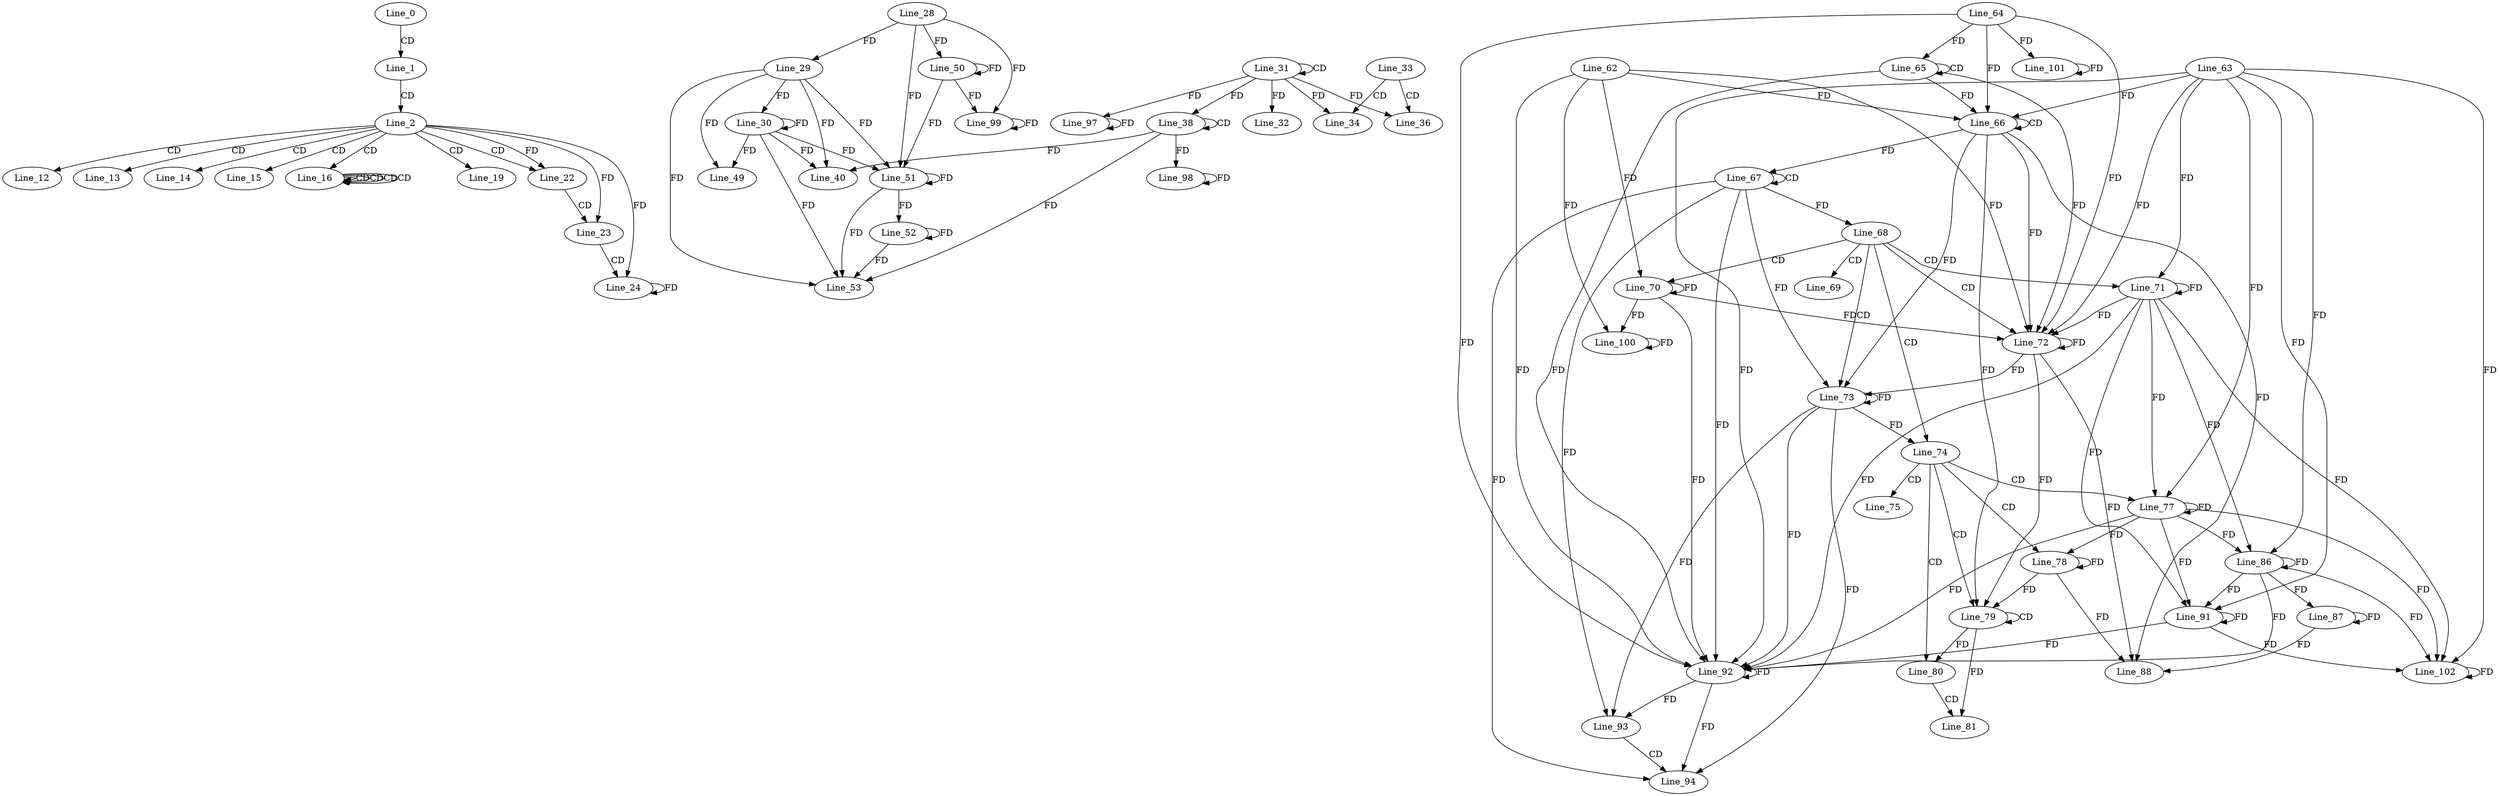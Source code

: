 digraph G {
  Line_0;
  Line_1;
  Line_2;
  Line_12;
  Line_13;
  Line_14;
  Line_15;
  Line_16;
  Line_16;
  Line_16;
  Line_16;
  Line_16;
  Line_16;
  Line_16;
  Line_16;
  Line_16;
  Line_19;
  Line_22;
  Line_22;
  Line_23;
  Line_23;
  Line_24;
  Line_28;
  Line_29;
  Line_29;
  Line_30;
  Line_30;
  Line_31;
  Line_31;
  Line_32;
  Line_33;
  Line_34;
  Line_36;
  Line_38;
  Line_38;
  Line_40;
  Line_40;
  Line_49;
  Line_50;
  Line_51;
  Line_51;
  Line_52;
  Line_52;
  Line_53;
  Line_53;
  Line_65;
  Line_65;
  Line_64;
  Line_66;
  Line_66;
  Line_63;
  Line_62;
  Line_67;
  Line_67;
  Line_67;
  Line_68;
  Line_69;
  Line_70;
  Line_71;
  Line_72;
  Line_72;
  Line_73;
  Line_73;
  Line_73;
  Line_74;
  Line_75;
  Line_77;
  Line_78;
  Line_78;
  Line_79;
  Line_79;
  Line_80;
  Line_80;
  Line_81;
  Line_86;
  Line_87;
  Line_87;
  Line_88;
  Line_91;
  Line_92;
  Line_92;
  Line_92;
  Line_93;
  Line_94;
  Line_97;
  Line_98;
  Line_99;
  Line_100;
  Line_101;
  Line_102;
  Line_0 -> Line_1 [ label="CD" ];
  Line_1 -> Line_2 [ label="CD" ];
  Line_2 -> Line_12 [ label="CD" ];
  Line_2 -> Line_13 [ label="CD" ];
  Line_2 -> Line_14 [ label="CD" ];
  Line_2 -> Line_15 [ label="CD" ];
  Line_2 -> Line_16 [ label="CD" ];
  Line_16 -> Line_16 [ label="CD" ];
  Line_16 -> Line_16 [ label="CD" ];
  Line_16 -> Line_16 [ label="CD" ];
  Line_16 -> Line_16 [ label="CD" ];
  Line_2 -> Line_19 [ label="CD" ];
  Line_2 -> Line_22 [ label="CD" ];
  Line_2 -> Line_22 [ label="FD" ];
  Line_22 -> Line_23 [ label="CD" ];
  Line_2 -> Line_23 [ label="FD" ];
  Line_23 -> Line_24 [ label="CD" ];
  Line_2 -> Line_24 [ label="FD" ];
  Line_24 -> Line_24 [ label="FD" ];
  Line_28 -> Line_29 [ label="FD" ];
  Line_29 -> Line_30 [ label="FD" ];
  Line_30 -> Line_30 [ label="FD" ];
  Line_31 -> Line_31 [ label="CD" ];
  Line_31 -> Line_32 [ label="FD" ];
  Line_33 -> Line_34 [ label="CD" ];
  Line_31 -> Line_34 [ label="FD" ];
  Line_33 -> Line_36 [ label="CD" ];
  Line_31 -> Line_36 [ label="FD" ];
  Line_38 -> Line_38 [ label="CD" ];
  Line_31 -> Line_38 [ label="FD" ];
  Line_38 -> Line_40 [ label="FD" ];
  Line_29 -> Line_40 [ label="FD" ];
  Line_30 -> Line_40 [ label="FD" ];
  Line_29 -> Line_49 [ label="FD" ];
  Line_30 -> Line_49 [ label="FD" ];
  Line_28 -> Line_50 [ label="FD" ];
  Line_50 -> Line_50 [ label="FD" ];
  Line_29 -> Line_51 [ label="FD" ];
  Line_30 -> Line_51 [ label="FD" ];
  Line_51 -> Line_51 [ label="FD" ];
  Line_28 -> Line_51 [ label="FD" ];
  Line_50 -> Line_51 [ label="FD" ];
  Line_51 -> Line_52 [ label="FD" ];
  Line_52 -> Line_52 [ label="FD" ];
  Line_38 -> Line_53 [ label="FD" ];
  Line_29 -> Line_53 [ label="FD" ];
  Line_30 -> Line_53 [ label="FD" ];
  Line_51 -> Line_53 [ label="FD" ];
  Line_52 -> Line_53 [ label="FD" ];
  Line_65 -> Line_65 [ label="CD" ];
  Line_64 -> Line_65 [ label="FD" ];
  Line_66 -> Line_66 [ label="CD" ];
  Line_63 -> Line_66 [ label="FD" ];
  Line_64 -> Line_66 [ label="FD" ];
  Line_65 -> Line_66 [ label="FD" ];
  Line_62 -> Line_66 [ label="FD" ];
  Line_67 -> Line_67 [ label="CD" ];
  Line_66 -> Line_67 [ label="FD" ];
  Line_67 -> Line_68 [ label="FD" ];
  Line_68 -> Line_69 [ label="CD" ];
  Line_68 -> Line_70 [ label="CD" ];
  Line_62 -> Line_70 [ label="FD" ];
  Line_70 -> Line_70 [ label="FD" ];
  Line_68 -> Line_71 [ label="CD" ];
  Line_63 -> Line_71 [ label="FD" ];
  Line_71 -> Line_71 [ label="FD" ];
  Line_68 -> Line_72 [ label="CD" ];
  Line_66 -> Line_72 [ label="FD" ];
  Line_72 -> Line_72 [ label="FD" ];
  Line_63 -> Line_72 [ label="FD" ];
  Line_71 -> Line_72 [ label="FD" ];
  Line_64 -> Line_72 [ label="FD" ];
  Line_65 -> Line_72 [ label="FD" ];
  Line_62 -> Line_72 [ label="FD" ];
  Line_70 -> Line_72 [ label="FD" ];
  Line_68 -> Line_73 [ label="CD" ];
  Line_67 -> Line_73 [ label="FD" ];
  Line_73 -> Line_73 [ label="FD" ];
  Line_66 -> Line_73 [ label="FD" ];
  Line_72 -> Line_73 [ label="FD" ];
  Line_68 -> Line_74 [ label="CD" ];
  Line_73 -> Line_74 [ label="FD" ];
  Line_74 -> Line_75 [ label="CD" ];
  Line_74 -> Line_77 [ label="CD" ];
  Line_63 -> Line_77 [ label="FD" ];
  Line_71 -> Line_77 [ label="FD" ];
  Line_77 -> Line_77 [ label="FD" ];
  Line_74 -> Line_78 [ label="CD" ];
  Line_78 -> Line_78 [ label="FD" ];
  Line_77 -> Line_78 [ label="FD" ];
  Line_74 -> Line_79 [ label="CD" ];
  Line_79 -> Line_79 [ label="CD" ];
  Line_66 -> Line_79 [ label="FD" ];
  Line_72 -> Line_79 [ label="FD" ];
  Line_78 -> Line_79 [ label="FD" ];
  Line_74 -> Line_80 [ label="CD" ];
  Line_79 -> Line_80 [ label="FD" ];
  Line_80 -> Line_81 [ label="CD" ];
  Line_79 -> Line_81 [ label="FD" ];
  Line_63 -> Line_86 [ label="FD" ];
  Line_71 -> Line_86 [ label="FD" ];
  Line_77 -> Line_86 [ label="FD" ];
  Line_86 -> Line_86 [ label="FD" ];
  Line_87 -> Line_87 [ label="FD" ];
  Line_86 -> Line_87 [ label="FD" ];
  Line_66 -> Line_88 [ label="FD" ];
  Line_72 -> Line_88 [ label="FD" ];
  Line_78 -> Line_88 [ label="FD" ];
  Line_87 -> Line_88 [ label="FD" ];
  Line_63 -> Line_91 [ label="FD" ];
  Line_71 -> Line_91 [ label="FD" ];
  Line_77 -> Line_91 [ label="FD" ];
  Line_86 -> Line_91 [ label="FD" ];
  Line_91 -> Line_91 [ label="FD" ];
  Line_67 -> Line_92 [ label="FD" ];
  Line_73 -> Line_92 [ label="FD" ];
  Line_92 -> Line_92 [ label="FD" ];
  Line_63 -> Line_92 [ label="FD" ];
  Line_71 -> Line_92 [ label="FD" ];
  Line_77 -> Line_92 [ label="FD" ];
  Line_86 -> Line_92 [ label="FD" ];
  Line_91 -> Line_92 [ label="FD" ];
  Line_64 -> Line_92 [ label="FD" ];
  Line_65 -> Line_92 [ label="FD" ];
  Line_62 -> Line_92 [ label="FD" ];
  Line_70 -> Line_92 [ label="FD" ];
  Line_67 -> Line_93 [ label="FD" ];
  Line_73 -> Line_93 [ label="FD" ];
  Line_92 -> Line_93 [ label="FD" ];
  Line_93 -> Line_94 [ label="CD" ];
  Line_67 -> Line_94 [ label="FD" ];
  Line_73 -> Line_94 [ label="FD" ];
  Line_92 -> Line_94 [ label="FD" ];
  Line_31 -> Line_97 [ label="FD" ];
  Line_97 -> Line_97 [ label="FD" ];
  Line_38 -> Line_98 [ label="FD" ];
  Line_98 -> Line_98 [ label="FD" ];
  Line_28 -> Line_99 [ label="FD" ];
  Line_50 -> Line_99 [ label="FD" ];
  Line_99 -> Line_99 [ label="FD" ];
  Line_62 -> Line_100 [ label="FD" ];
  Line_70 -> Line_100 [ label="FD" ];
  Line_100 -> Line_100 [ label="FD" ];
  Line_64 -> Line_101 [ label="FD" ];
  Line_101 -> Line_101 [ label="FD" ];
  Line_63 -> Line_102 [ label="FD" ];
  Line_71 -> Line_102 [ label="FD" ];
  Line_77 -> Line_102 [ label="FD" ];
  Line_86 -> Line_102 [ label="FD" ];
  Line_91 -> Line_102 [ label="FD" ];
  Line_102 -> Line_102 [ label="FD" ];
}
